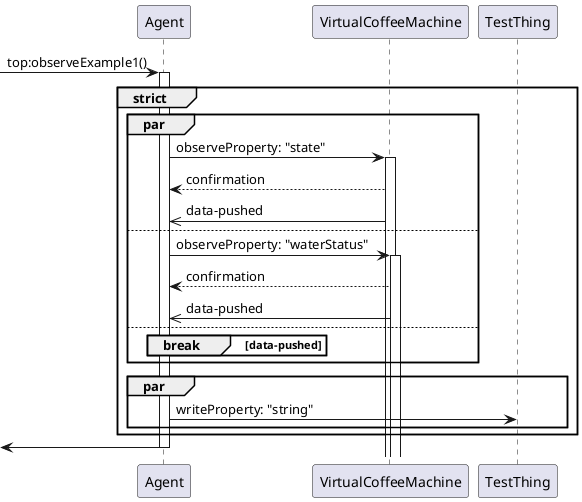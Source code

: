 @startuml observeExample1
[->"Agent": top:observeExample1()
activate "Agent"

group strict 
    par
        "Agent" -> "VirtualCoffeeMachine" : observeProperty: "state"
        activate "VirtualCoffeeMachine"
        "VirtualCoffeeMachine" --> "Agent" : confirmation
        "VirtualCoffeeMachine" ->> "Agent" : data-pushed
    else 
        "Agent" -> "VirtualCoffeeMachine" : observeProperty: "waterStatus"
        activate "VirtualCoffeeMachine"
        "VirtualCoffeeMachine" --> "Agent" : confirmation
        "VirtualCoffeeMachine" ->> "Agent" : data-pushed
    else 
        break data-pushed
        end
    end
    par
        "Agent" -> "TestThing" : writeProperty: "string"
    end
end

[<-"Agent"
deactivate "Agent"
@enduml